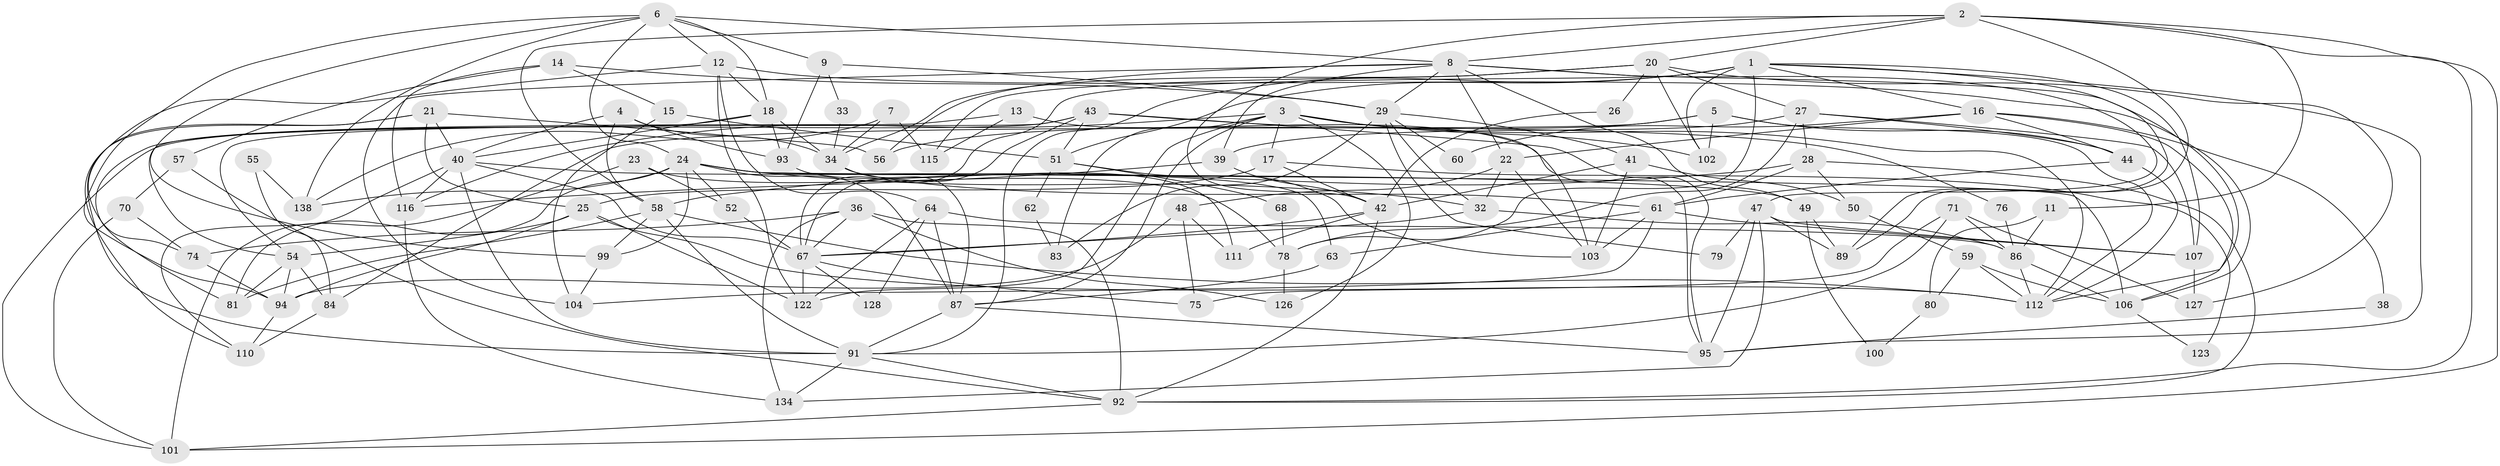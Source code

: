 // Generated by graph-tools (version 1.1) at 2025/52/02/27/25 19:52:03]
// undirected, 96 vertices, 228 edges
graph export_dot {
graph [start="1"]
  node [color=gray90,style=filled];
  1 [super="+118"];
  2 [super="+117"];
  3 [super="+124"];
  4 [super="+10"];
  5 [super="+73"];
  6 [super="+97"];
  7 [super="+98"];
  8 [super="+66"];
  9;
  11;
  12 [super="+77"];
  13;
  14;
  15;
  16 [super="+37"];
  17 [super="+19"];
  18 [super="+109"];
  20 [super="+72"];
  21 [super="+131"];
  22 [super="+30"];
  23 [super="+31"];
  24 [super="+46"];
  25 [super="+45"];
  26;
  27 [super="+85"];
  28;
  29 [super="+120"];
  32 [super="+88"];
  33;
  34 [super="+35"];
  36;
  38;
  39;
  40 [super="+82"];
  41;
  42 [super="+65"];
  43;
  44 [super="+69"];
  47 [super="+53"];
  48;
  49;
  50;
  51 [super="+130"];
  52;
  54 [super="+121"];
  55;
  56;
  57;
  58 [super="+96"];
  59;
  60;
  61 [super="+108"];
  62;
  63;
  64;
  67 [super="+136"];
  68;
  70;
  71 [super="+90"];
  74 [super="+137"];
  75;
  76;
  78;
  79;
  80;
  81 [super="+105"];
  83;
  84;
  86;
  87 [super="+129"];
  89;
  91 [super="+114"];
  92 [super="+125"];
  93;
  94;
  95 [super="+113"];
  99;
  100;
  101;
  102 [super="+119"];
  103;
  104 [super="+132"];
  106 [super="+133"];
  107;
  110;
  111;
  112 [super="+135"];
  115;
  116;
  122;
  123;
  126;
  127;
  128;
  134;
  138;
  1 -- 78;
  1 -- 16;
  1 -- 67;
  1 -- 51;
  1 -- 89;
  1 -- 107;
  1 -- 95;
  1 -- 102;
  1 -- 91;
  2 -- 89;
  2 -- 101;
  2 -- 8;
  2 -- 58;
  2 -- 11;
  2 -- 20;
  2 -- 92;
  2 -- 42;
  3 -- 103;
  3 -- 83;
  3 -- 122;
  3 -- 126;
  3 -- 112;
  3 -- 116;
  3 -- 87;
  3 -- 102;
  3 -- 17;
  4 -- 58;
  4 -- 40 [weight=2];
  4 -- 34;
  4 -- 93;
  5 -- 84;
  5 -- 44;
  5 -- 56;
  5 -- 112;
  5 -- 102 [weight=2];
  6 -- 12;
  6 -- 9;
  6 -- 99;
  6 -- 138;
  6 -- 8;
  6 -- 94;
  6 -- 18;
  6 -- 24;
  7 -- 34;
  7 -- 138;
  7 -- 115;
  8 -- 22;
  8 -- 56;
  8 -- 104;
  8 -- 112;
  8 -- 49;
  8 -- 39;
  8 -- 47;
  8 -- 29;
  9 -- 93;
  9 -- 33;
  9 -- 29;
  11 -- 86;
  11 -- 80;
  12 -- 106;
  12 -- 122;
  12 -- 64;
  12 -- 18;
  12 -- 91;
  13 -- 95;
  13 -- 115;
  13 -- 54;
  14 -- 29;
  14 -- 116;
  14 -- 15;
  14 -- 57;
  15 -- 51;
  15 -- 104;
  16 -- 38;
  16 -- 106;
  16 -- 44;
  16 -- 60;
  16 -- 22;
  17 -- 123;
  17 -- 25;
  17 -- 42;
  18 -- 81;
  18 -- 34;
  18 -- 40;
  18 -- 93;
  20 -- 26;
  20 -- 34;
  20 -- 115;
  20 -- 27;
  20 -- 127;
  20 -- 102;
  21 -- 56;
  21 -- 74;
  21 -- 40;
  21 -- 25;
  21 -- 110;
  22 -- 32;
  22 -- 48;
  22 -- 103;
  23 -- 101;
  23 -- 52;
  23 -- 78;
  24 -- 99;
  24 -- 52;
  24 -- 63;
  24 -- 106;
  24 -- 32;
  24 -- 138;
  24 -- 87;
  24 -- 81;
  25 -- 122;
  25 -- 94;
  25 -- 112;
  25 -- 54;
  26 -- 42;
  27 -- 39;
  27 -- 107;
  27 -- 28;
  27 -- 78;
  27 -- 44;
  28 -- 50;
  28 -- 58;
  28 -- 92;
  28 -- 61;
  29 -- 79;
  29 -- 83;
  29 -- 32;
  29 -- 60;
  29 -- 41;
  32 -- 86 [weight=2];
  32 -- 67;
  33 -- 34;
  34 -- 61;
  34 -- 87;
  36 -- 134;
  36 -- 92;
  36 -- 126;
  36 -- 74;
  36 -- 67;
  38 -- 95;
  39 -- 116;
  39 -- 42;
  40 -- 91;
  40 -- 49;
  40 -- 116;
  40 -- 110;
  40 -- 67;
  41 -- 50;
  41 -- 103;
  41 -- 42;
  42 -- 92;
  42 -- 67;
  42 -- 111;
  43 -- 51;
  43 -- 76;
  43 -- 101;
  43 -- 95;
  43 -- 67;
  43 -- 54;
  44 -- 61;
  44 -- 112;
  47 -- 134;
  47 -- 79;
  47 -- 89;
  47 -- 107;
  47 -- 95;
  48 -- 94;
  48 -- 75;
  48 -- 111;
  49 -- 89;
  49 -- 100;
  50 -- 59;
  51 -- 103;
  51 -- 62;
  51 -- 68;
  52 -- 67;
  54 -- 94;
  54 -- 84;
  54 -- 81;
  55 -- 84;
  55 -- 138;
  57 -- 92;
  57 -- 70;
  58 -- 112;
  58 -- 99;
  58 -- 81;
  58 -- 91;
  59 -- 112;
  59 -- 106;
  59 -- 80;
  61 -- 103;
  61 -- 63;
  61 -- 104;
  61 -- 107;
  62 -- 83;
  63 -- 87;
  64 -- 122;
  64 -- 86;
  64 -- 128;
  64 -- 87;
  67 -- 128;
  67 -- 75;
  67 -- 122;
  68 -- 78;
  70 -- 101;
  70 -- 74;
  71 -- 86;
  71 -- 75;
  71 -- 127;
  71 -- 91;
  74 -- 94;
  76 -- 86;
  78 -- 126;
  80 -- 100;
  84 -- 110;
  86 -- 106;
  86 -- 112;
  87 -- 95 [weight=2];
  87 -- 91;
  91 -- 92;
  91 -- 134;
  92 -- 101;
  93 -- 111;
  94 -- 110;
  99 -- 104;
  106 -- 123;
  107 -- 127;
  116 -- 134;
}

